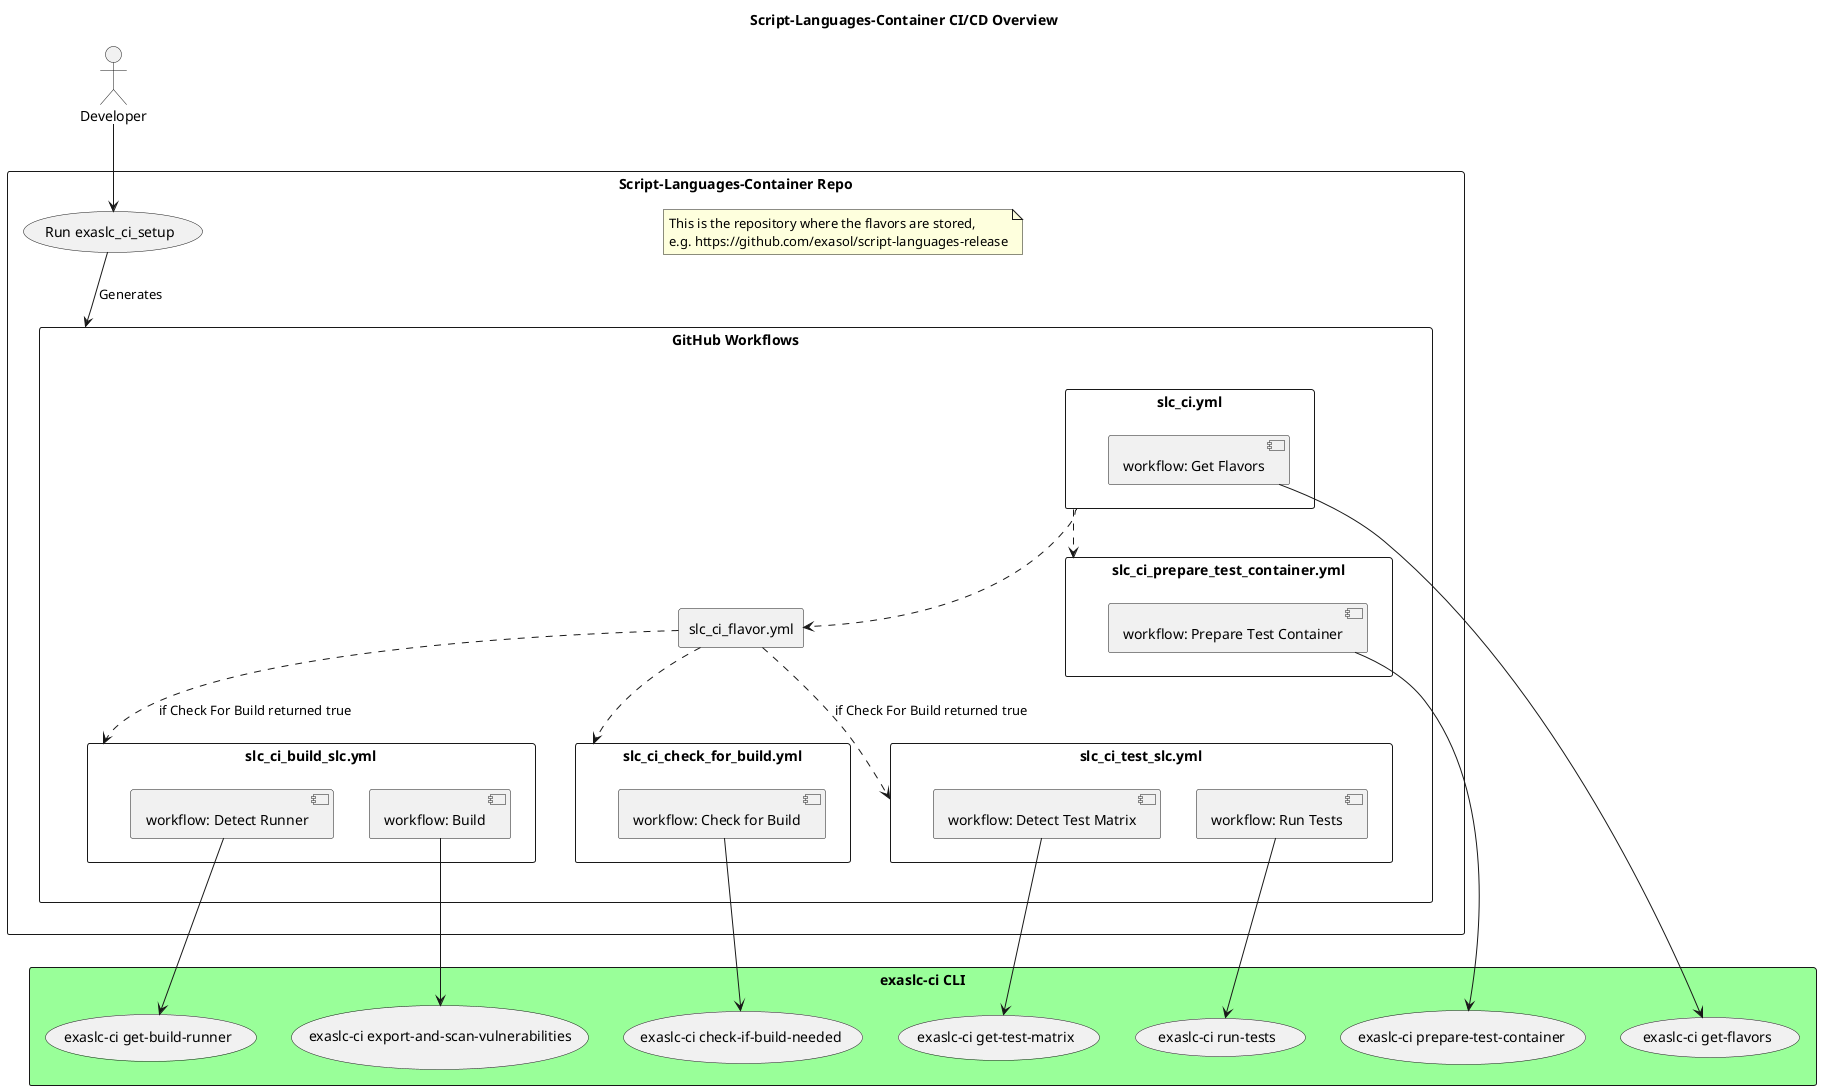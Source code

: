 @startuml

title Script-Languages-Container CI/CD Overview

actor Developer

rectangle "Script-Languages-Container Repo" {
  note "This is the repository where the flavors are stored, \ne.g. https://github.com/exasol/script-languages-release" as n1
  Developer --> (Run exaslc_ci_setup)
rectangle "GitHub Workflows" {
    rectangle "slc_ci.yml" {
        [workflow: Get Flavors]
    }
    rectangle "slc_ci_build_slc.yml" {
        [workflow: Detect Runner]
        [workflow: Build]
    }
    rectangle "slc_ci_check_for_build.yml" {
        [workflow: Check for Build]
    }
    rectangle "slc_ci_flavor.yml" {
    }
    rectangle "slc_ci_prepare_test_container.yml" {
        [workflow: Prepare Test Container]
    }
    rectangle "slc_ci_test_slc.yml" {
        [workflow: Detect Test Matrix]
        [workflow: Run Tests]
    }
}
}


(Run exaslc_ci_setup) -d-> "GitHub Workflows" : Generates

rectangle "exaslc-ci CLI" #99FF99 {
  (exaslc-ci check-if-build-needed)
  (exaslc-ci export-and-scan-vulnerabilities)
  (exaslc-ci prepare-test-container)
  (exaslc-ci run-tests)
  (exaslc-ci get-flavors)
  (exaslc-ci get-test-matrix)
  (exaslc-ci get-build-runner)
}

slc_ci.yml ..> slc_ci_prepare_test_container.yml
slc_ci.yml ..> slc_ci_flavor.yml
slc_ci_flavor.yml ..> slc_ci_check_for_build.yml
slc_ci_flavor.yml ..> slc_ci_build_slc.yml : "if Check For Build returned true"
slc_ci_flavor.yml ..> slc_ci_test_slc.yml : "if Check For Build returned true"

[workflow: Get Flavors] --> (exaslc-ci get-flavors)
[workflow: Prepare Test Container] --> (exaslc-ci prepare-test-container)
[workflow: Run Tests]            --> (exaslc-ci run-tests)
[workflow: Detect Test Matrix]    --> (exaslc-ci get-test-matrix)
[workflow: Check for Build]        --> (exaslc-ci check-if-build-needed)
[workflow: Build]        --> (exaslc-ci export-and-scan-vulnerabilities)
[workflow: Detect Runner]     --> (exaslc-ci get-build-runner)


@enduml
